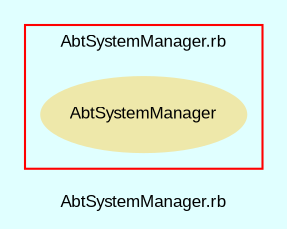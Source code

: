 digraph TopLevel {
    compound = true
    bgcolor = lightcyan1
    fontname = Arial
    fontsize = 8
    label = "AbtSystemManager.rb"
    node [
        fontname = Arial,
        fontsize = 8,
        color = black
    ]

    subgraph cluster_8 {
        fontname = Arial
        color = red
        label = "AbtSystemManager.rb"
        AbtSystemManager [
            fontcolor = black,
            URL = "classes/AbtSystemManager.html",
            shape = ellipse,
            color = palegoldenrod,
            style = filled,
            label = "AbtSystemManager"
        ]

    }

}

